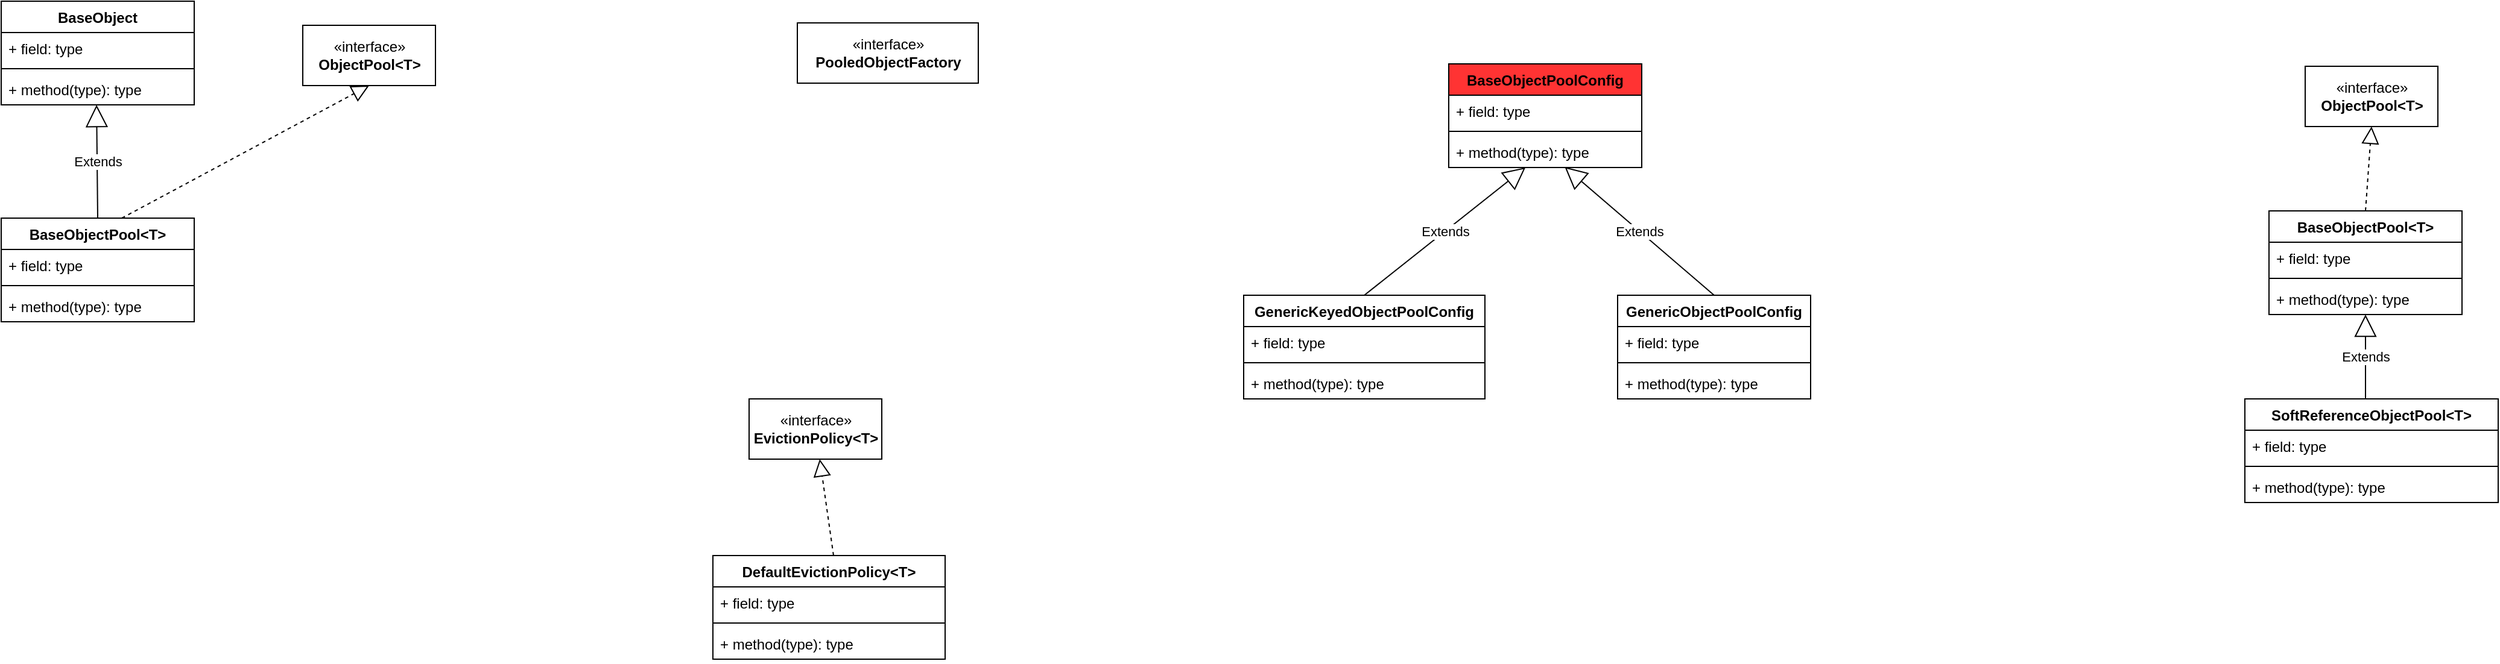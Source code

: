 <mxfile version="13.9.8" type="device"><diagram id="PxqJgZl7ahnpX5VI4k1k" name="第 1 页"><mxGraphModel dx="988" dy="495" grid="1" gridSize="10" guides="1" tooltips="1" connect="1" arrows="1" fold="1" page="1" pageScale="1" pageWidth="3300" pageHeight="4681" math="0" shadow="0"><root><mxCell id="0"/><mxCell id="1" parent="0"/><mxCell id="8Q0IiBgkrdYiWvEpmZ2p-1" value="«interface»&lt;br&gt;&lt;b&gt;ObjectPool&amp;lt;T&amp;gt;&lt;/b&gt;" style="html=1;" parent="1" vertex="1"><mxGeometry x="490" y="120" width="110" height="50" as="geometry"/></mxCell><mxCell id="8Q0IiBgkrdYiWvEpmZ2p-2" value="BaseObject" style="swimlane;fontStyle=1;align=center;verticalAlign=top;childLayout=stackLayout;horizontal=1;startSize=26;horizontalStack=0;resizeParent=1;resizeParentMax=0;resizeLast=0;collapsible=1;marginBottom=0;" parent="1" vertex="1"><mxGeometry x="240" y="100" width="160" height="86" as="geometry"/></mxCell><mxCell id="8Q0IiBgkrdYiWvEpmZ2p-3" value="+ field: type" style="text;strokeColor=none;fillColor=none;align=left;verticalAlign=top;spacingLeft=4;spacingRight=4;overflow=hidden;rotatable=0;points=[[0,0.5],[1,0.5]];portConstraint=eastwest;" parent="8Q0IiBgkrdYiWvEpmZ2p-2" vertex="1"><mxGeometry y="26" width="160" height="26" as="geometry"/></mxCell><mxCell id="8Q0IiBgkrdYiWvEpmZ2p-4" value="" style="line;strokeWidth=1;fillColor=none;align=left;verticalAlign=middle;spacingTop=-1;spacingLeft=3;spacingRight=3;rotatable=0;labelPosition=right;points=[];portConstraint=eastwest;" parent="8Q0IiBgkrdYiWvEpmZ2p-2" vertex="1"><mxGeometry y="52" width="160" height="8" as="geometry"/></mxCell><mxCell id="8Q0IiBgkrdYiWvEpmZ2p-5" value="+ method(type): type" style="text;strokeColor=none;fillColor=none;align=left;verticalAlign=top;spacingLeft=4;spacingRight=4;overflow=hidden;rotatable=0;points=[[0,0.5],[1,0.5]];portConstraint=eastwest;" parent="8Q0IiBgkrdYiWvEpmZ2p-2" vertex="1"><mxGeometry y="60" width="160" height="26" as="geometry"/></mxCell><mxCell id="8Q0IiBgkrdYiWvEpmZ2p-6" value="BaseObjectPool&lt;T&gt;" style="swimlane;fontStyle=1;align=center;verticalAlign=top;childLayout=stackLayout;horizontal=1;startSize=26;horizontalStack=0;resizeParent=1;resizeParentMax=0;resizeLast=0;collapsible=1;marginBottom=0;" parent="1" vertex="1"><mxGeometry x="240" y="280" width="160" height="86" as="geometry"/></mxCell><mxCell id="8Q0IiBgkrdYiWvEpmZ2p-10" value="Extends" style="endArrow=block;endSize=16;endFill=0;html=1;entryX=0.494;entryY=1;entryDx=0;entryDy=0;entryPerimeter=0;" parent="8Q0IiBgkrdYiWvEpmZ2p-6" target="8Q0IiBgkrdYiWvEpmZ2p-5" edge="1"><mxGeometry width="160" relative="1" as="geometry"><mxPoint x="80" as="sourcePoint"/><mxPoint x="240" as="targetPoint"/></mxGeometry></mxCell><mxCell id="8Q0IiBgkrdYiWvEpmZ2p-11" value="" style="endArrow=block;dashed=1;endFill=0;endSize=12;html=1;entryX=0.5;entryY=1;entryDx=0;entryDy=0;" parent="8Q0IiBgkrdYiWvEpmZ2p-6" target="8Q0IiBgkrdYiWvEpmZ2p-1" edge="1"><mxGeometry width="160" relative="1" as="geometry"><mxPoint x="100" as="sourcePoint"/><mxPoint x="260" as="targetPoint"/></mxGeometry></mxCell><mxCell id="8Q0IiBgkrdYiWvEpmZ2p-7" value="+ field: type" style="text;strokeColor=none;fillColor=none;align=left;verticalAlign=top;spacingLeft=4;spacingRight=4;overflow=hidden;rotatable=0;points=[[0,0.5],[1,0.5]];portConstraint=eastwest;" parent="8Q0IiBgkrdYiWvEpmZ2p-6" vertex="1"><mxGeometry y="26" width="160" height="26" as="geometry"/></mxCell><mxCell id="8Q0IiBgkrdYiWvEpmZ2p-8" value="" style="line;strokeWidth=1;fillColor=none;align=left;verticalAlign=middle;spacingTop=-1;spacingLeft=3;spacingRight=3;rotatable=0;labelPosition=right;points=[];portConstraint=eastwest;" parent="8Q0IiBgkrdYiWvEpmZ2p-6" vertex="1"><mxGeometry y="52" width="160" height="8" as="geometry"/></mxCell><mxCell id="8Q0IiBgkrdYiWvEpmZ2p-9" value="+ method(type): type" style="text;strokeColor=none;fillColor=none;align=left;verticalAlign=top;spacingLeft=4;spacingRight=4;overflow=hidden;rotatable=0;points=[[0,0.5],[1,0.5]];portConstraint=eastwest;" parent="8Q0IiBgkrdYiWvEpmZ2p-6" vertex="1"><mxGeometry y="60" width="160" height="26" as="geometry"/></mxCell><mxCell id="8Q0IiBgkrdYiWvEpmZ2p-16" value="«interface»&lt;br&gt;&lt;b&gt;PooledObjectFactory&lt;/b&gt;" style="html=1;" parent="1" vertex="1"><mxGeometry x="900" y="118" width="150" height="50" as="geometry"/></mxCell><mxCell id="8Q0IiBgkrdYiWvEpmZ2p-17" value="«interface»&lt;br&gt;&lt;b&gt;EvictionPolicy&amp;lt;T&amp;gt;&lt;/b&gt;" style="html=1;" parent="1" vertex="1"><mxGeometry x="860" y="430" width="110" height="50" as="geometry"/></mxCell><mxCell id="8Q0IiBgkrdYiWvEpmZ2p-18" value="DefaultEvictionPolicy&lt;T&gt;" style="swimlane;fontStyle=1;align=center;verticalAlign=top;childLayout=stackLayout;horizontal=1;startSize=26;horizontalStack=0;resizeParent=1;resizeParentMax=0;resizeLast=0;collapsible=1;marginBottom=0;" parent="1" vertex="1"><mxGeometry x="830" y="560" width="192.5" height="86" as="geometry"/></mxCell><mxCell id="8Q0IiBgkrdYiWvEpmZ2p-22" value="" style="endArrow=block;dashed=1;endFill=0;endSize=12;html=1;" parent="8Q0IiBgkrdYiWvEpmZ2p-18" target="8Q0IiBgkrdYiWvEpmZ2p-17" edge="1"><mxGeometry width="160" relative="1" as="geometry"><mxPoint x="100" as="sourcePoint"/><mxPoint x="260" as="targetPoint"/></mxGeometry></mxCell><mxCell id="8Q0IiBgkrdYiWvEpmZ2p-19" value="+ field: type" style="text;strokeColor=none;fillColor=none;align=left;verticalAlign=top;spacingLeft=4;spacingRight=4;overflow=hidden;rotatable=0;points=[[0,0.5],[1,0.5]];portConstraint=eastwest;" parent="8Q0IiBgkrdYiWvEpmZ2p-18" vertex="1"><mxGeometry y="26" width="192.5" height="26" as="geometry"/></mxCell><mxCell id="8Q0IiBgkrdYiWvEpmZ2p-20" value="" style="line;strokeWidth=1;fillColor=none;align=left;verticalAlign=middle;spacingTop=-1;spacingLeft=3;spacingRight=3;rotatable=0;labelPosition=right;points=[];portConstraint=eastwest;" parent="8Q0IiBgkrdYiWvEpmZ2p-18" vertex="1"><mxGeometry y="52" width="192.5" height="8" as="geometry"/></mxCell><mxCell id="8Q0IiBgkrdYiWvEpmZ2p-21" value="+ method(type): type" style="text;strokeColor=none;fillColor=none;align=left;verticalAlign=top;spacingLeft=4;spacingRight=4;overflow=hidden;rotatable=0;points=[[0,0.5],[1,0.5]];portConstraint=eastwest;" parent="8Q0IiBgkrdYiWvEpmZ2p-18" vertex="1"><mxGeometry y="60" width="192.5" height="26" as="geometry"/></mxCell><mxCell id="FcaZz6gJ_S8bukayO6PN-1" value="BaseObjectPoolConfig" style="swimlane;fontStyle=1;align=center;verticalAlign=top;childLayout=stackLayout;horizontal=1;startSize=26;horizontalStack=0;resizeParent=1;resizeParentMax=0;resizeLast=0;collapsible=1;marginBottom=0;fillColor=#FF3333;" vertex="1" parent="1"><mxGeometry x="1440" y="152" width="160" height="86" as="geometry"/></mxCell><mxCell id="FcaZz6gJ_S8bukayO6PN-2" value="+ field: type" style="text;strokeColor=none;fillColor=none;align=left;verticalAlign=top;spacingLeft=4;spacingRight=4;overflow=hidden;rotatable=0;points=[[0,0.5],[1,0.5]];portConstraint=eastwest;" vertex="1" parent="FcaZz6gJ_S8bukayO6PN-1"><mxGeometry y="26" width="160" height="26" as="geometry"/></mxCell><mxCell id="FcaZz6gJ_S8bukayO6PN-3" value="" style="line;strokeWidth=1;fillColor=none;align=left;verticalAlign=middle;spacingTop=-1;spacingLeft=3;spacingRight=3;rotatable=0;labelPosition=right;points=[];portConstraint=eastwest;" vertex="1" parent="FcaZz6gJ_S8bukayO6PN-1"><mxGeometry y="52" width="160" height="8" as="geometry"/></mxCell><mxCell id="FcaZz6gJ_S8bukayO6PN-4" value="+ method(type): type" style="text;strokeColor=none;fillColor=none;align=left;verticalAlign=top;spacingLeft=4;spacingRight=4;overflow=hidden;rotatable=0;points=[[0,0.5],[1,0.5]];portConstraint=eastwest;" vertex="1" parent="FcaZz6gJ_S8bukayO6PN-1"><mxGeometry y="60" width="160" height="26" as="geometry"/></mxCell><mxCell id="FcaZz6gJ_S8bukayO6PN-5" value="GenericKeyedObjectPoolConfig" style="swimlane;fontStyle=1;align=center;verticalAlign=top;childLayout=stackLayout;horizontal=1;startSize=26;horizontalStack=0;resizeParent=1;resizeParentMax=0;resizeLast=0;collapsible=1;marginBottom=0;fillColor=#FFFFFF;" vertex="1" parent="1"><mxGeometry x="1270" y="344" width="200" height="86" as="geometry"/></mxCell><mxCell id="FcaZz6gJ_S8bukayO6PN-10" value="Extends" style="endArrow=block;endSize=16;endFill=0;html=1;" edge="1" parent="FcaZz6gJ_S8bukayO6PN-5" target="FcaZz6gJ_S8bukayO6PN-4"><mxGeometry width="160" relative="1" as="geometry"><mxPoint x="100" as="sourcePoint"/><mxPoint x="210" y="-90" as="targetPoint"/></mxGeometry></mxCell><mxCell id="FcaZz6gJ_S8bukayO6PN-6" value="+ field: type" style="text;strokeColor=none;fillColor=none;align=left;verticalAlign=top;spacingLeft=4;spacingRight=4;overflow=hidden;rotatable=0;points=[[0,0.5],[1,0.5]];portConstraint=eastwest;" vertex="1" parent="FcaZz6gJ_S8bukayO6PN-5"><mxGeometry y="26" width="200" height="26" as="geometry"/></mxCell><mxCell id="FcaZz6gJ_S8bukayO6PN-7" value="" style="line;strokeWidth=1;fillColor=none;align=left;verticalAlign=middle;spacingTop=-1;spacingLeft=3;spacingRight=3;rotatable=0;labelPosition=right;points=[];portConstraint=eastwest;" vertex="1" parent="FcaZz6gJ_S8bukayO6PN-5"><mxGeometry y="52" width="200" height="8" as="geometry"/></mxCell><mxCell id="FcaZz6gJ_S8bukayO6PN-8" value="+ method(type): type" style="text;strokeColor=none;fillColor=none;align=left;verticalAlign=top;spacingLeft=4;spacingRight=4;overflow=hidden;rotatable=0;points=[[0,0.5],[1,0.5]];portConstraint=eastwest;" vertex="1" parent="FcaZz6gJ_S8bukayO6PN-5"><mxGeometry y="60" width="200" height="26" as="geometry"/></mxCell><mxCell id="FcaZz6gJ_S8bukayO6PN-11" value="GenericObjectPoolConfig" style="swimlane;fontStyle=1;align=center;verticalAlign=top;childLayout=stackLayout;horizontal=1;startSize=26;horizontalStack=0;resizeParent=1;resizeParentMax=0;resizeLast=0;collapsible=1;marginBottom=0;fillColor=#FFFFFF;" vertex="1" parent="1"><mxGeometry x="1580" y="344" width="160" height="86" as="geometry"/></mxCell><mxCell id="FcaZz6gJ_S8bukayO6PN-12" value="+ field: type" style="text;strokeColor=none;fillColor=none;align=left;verticalAlign=top;spacingLeft=4;spacingRight=4;overflow=hidden;rotatable=0;points=[[0,0.5],[1,0.5]];portConstraint=eastwest;" vertex="1" parent="FcaZz6gJ_S8bukayO6PN-11"><mxGeometry y="26" width="160" height="26" as="geometry"/></mxCell><mxCell id="FcaZz6gJ_S8bukayO6PN-13" value="" style="line;strokeWidth=1;fillColor=none;align=left;verticalAlign=middle;spacingTop=-1;spacingLeft=3;spacingRight=3;rotatable=0;labelPosition=right;points=[];portConstraint=eastwest;" vertex="1" parent="FcaZz6gJ_S8bukayO6PN-11"><mxGeometry y="52" width="160" height="8" as="geometry"/></mxCell><mxCell id="FcaZz6gJ_S8bukayO6PN-14" value="+ method(type): type" style="text;strokeColor=none;fillColor=none;align=left;verticalAlign=top;spacingLeft=4;spacingRight=4;overflow=hidden;rotatable=0;points=[[0,0.5],[1,0.5]];portConstraint=eastwest;" vertex="1" parent="FcaZz6gJ_S8bukayO6PN-11"><mxGeometry y="60" width="160" height="26" as="geometry"/></mxCell><mxCell id="FcaZz6gJ_S8bukayO6PN-15" value="Extends" style="endArrow=block;endSize=16;endFill=0;html=1;entryX=0.601;entryY=0.981;entryDx=0;entryDy=0;entryPerimeter=0;exitX=0.5;exitY=0;exitDx=0;exitDy=0;" edge="1" parent="1" source="FcaZz6gJ_S8bukayO6PN-11" target="FcaZz6gJ_S8bukayO6PN-4"><mxGeometry width="160" relative="1" as="geometry"><mxPoint x="1660" y="340" as="sourcePoint"/><mxPoint x="1820" y="340" as="targetPoint"/></mxGeometry></mxCell><mxCell id="FcaZz6gJ_S8bukayO6PN-16" value="«interface»&lt;br&gt;&lt;b&gt;ObjectPool&amp;lt;T&amp;gt;&lt;/b&gt;" style="html=1;fillColor=#FFFFFF;" vertex="1" parent="1"><mxGeometry x="2150" y="154" width="110" height="50" as="geometry"/></mxCell><mxCell id="FcaZz6gJ_S8bukayO6PN-17" value="BaseObjectPool&lt;T&gt;" style="swimlane;fontStyle=1;align=center;verticalAlign=top;childLayout=stackLayout;horizontal=1;startSize=26;horizontalStack=0;resizeParent=1;resizeParentMax=0;resizeLast=0;collapsible=1;marginBottom=0;fillColor=#FFFFFF;" vertex="1" parent="1"><mxGeometry x="2120" y="274" width="160" height="86" as="geometry"/></mxCell><mxCell id="FcaZz6gJ_S8bukayO6PN-18" value="+ field: type" style="text;strokeColor=none;fillColor=none;align=left;verticalAlign=top;spacingLeft=4;spacingRight=4;overflow=hidden;rotatable=0;points=[[0,0.5],[1,0.5]];portConstraint=eastwest;" vertex="1" parent="FcaZz6gJ_S8bukayO6PN-17"><mxGeometry y="26" width="160" height="26" as="geometry"/></mxCell><mxCell id="FcaZz6gJ_S8bukayO6PN-19" value="" style="line;strokeWidth=1;fillColor=none;align=left;verticalAlign=middle;spacingTop=-1;spacingLeft=3;spacingRight=3;rotatable=0;labelPosition=right;points=[];portConstraint=eastwest;" vertex="1" parent="FcaZz6gJ_S8bukayO6PN-17"><mxGeometry y="52" width="160" height="8" as="geometry"/></mxCell><mxCell id="FcaZz6gJ_S8bukayO6PN-20" value="+ method(type): type" style="text;strokeColor=none;fillColor=none;align=left;verticalAlign=top;spacingLeft=4;spacingRight=4;overflow=hidden;rotatable=0;points=[[0,0.5],[1,0.5]];portConstraint=eastwest;" vertex="1" parent="FcaZz6gJ_S8bukayO6PN-17"><mxGeometry y="60" width="160" height="26" as="geometry"/></mxCell><mxCell id="FcaZz6gJ_S8bukayO6PN-21" value="" style="endArrow=block;dashed=1;endFill=0;endSize=12;html=1;entryX=0.5;entryY=1;entryDx=0;entryDy=0;exitX=0.5;exitY=0;exitDx=0;exitDy=0;" edge="1" parent="1" source="FcaZz6gJ_S8bukayO6PN-17" target="FcaZz6gJ_S8bukayO6PN-16"><mxGeometry width="160" relative="1" as="geometry"><mxPoint x="2200" y="270" as="sourcePoint"/><mxPoint x="2360" y="270" as="targetPoint"/></mxGeometry></mxCell><mxCell id="FcaZz6gJ_S8bukayO6PN-22" value="SoftReferenceObjectPool&lt;T&gt;" style="swimlane;fontStyle=1;align=center;verticalAlign=top;childLayout=stackLayout;horizontal=1;startSize=26;horizontalStack=0;resizeParent=1;resizeParentMax=0;resizeLast=0;collapsible=1;marginBottom=0;fillColor=#FFFFFF;" vertex="1" parent="1"><mxGeometry x="2100" y="430" width="210" height="86" as="geometry"/></mxCell><mxCell id="FcaZz6gJ_S8bukayO6PN-26" value="Extends" style="endArrow=block;endSize=16;endFill=0;html=1;" edge="1" parent="FcaZz6gJ_S8bukayO6PN-22" target="FcaZz6gJ_S8bukayO6PN-20"><mxGeometry width="160" relative="1" as="geometry"><mxPoint x="100" as="sourcePoint"/><mxPoint x="260" as="targetPoint"/></mxGeometry></mxCell><mxCell id="FcaZz6gJ_S8bukayO6PN-23" value="+ field: type" style="text;strokeColor=none;fillColor=none;align=left;verticalAlign=top;spacingLeft=4;spacingRight=4;overflow=hidden;rotatable=0;points=[[0,0.5],[1,0.5]];portConstraint=eastwest;" vertex="1" parent="FcaZz6gJ_S8bukayO6PN-22"><mxGeometry y="26" width="210" height="26" as="geometry"/></mxCell><mxCell id="FcaZz6gJ_S8bukayO6PN-24" value="" style="line;strokeWidth=1;fillColor=none;align=left;verticalAlign=middle;spacingTop=-1;spacingLeft=3;spacingRight=3;rotatable=0;labelPosition=right;points=[];portConstraint=eastwest;" vertex="1" parent="FcaZz6gJ_S8bukayO6PN-22"><mxGeometry y="52" width="210" height="8" as="geometry"/></mxCell><mxCell id="FcaZz6gJ_S8bukayO6PN-25" value="+ method(type): type" style="text;strokeColor=none;fillColor=none;align=left;verticalAlign=top;spacingLeft=4;spacingRight=4;overflow=hidden;rotatable=0;points=[[0,0.5],[1,0.5]];portConstraint=eastwest;" vertex="1" parent="FcaZz6gJ_S8bukayO6PN-22"><mxGeometry y="60" width="210" height="26" as="geometry"/></mxCell></root></mxGraphModel></diagram></mxfile>